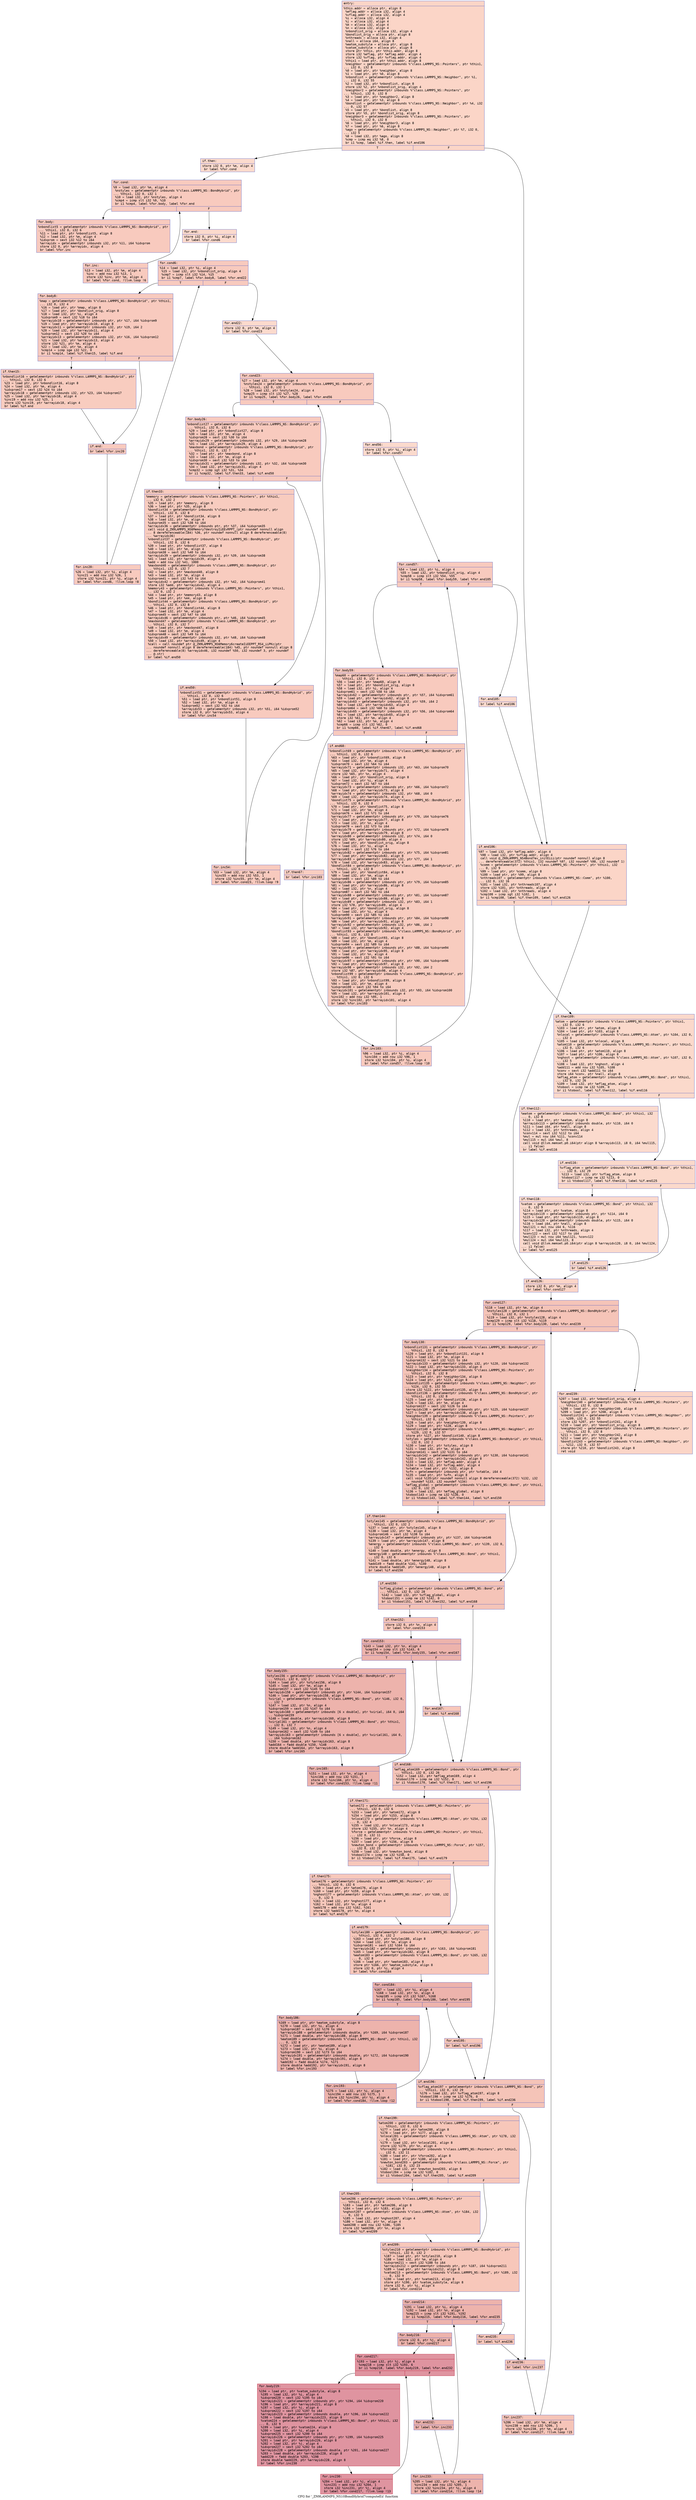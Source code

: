 digraph "CFG for '_ZN9LAMMPS_NS10BondHybrid7computeEii' function" {
	label="CFG for '_ZN9LAMMPS_NS10BondHybrid7computeEii' function";

	Node0x55cb68d727e0 [shape=record,color="#3d50c3ff", style=filled, fillcolor="#f5a08170" fontname="Courier",label="{entry:\l|  %this.addr = alloca ptr, align 8\l  %eflag.addr = alloca i32, align 4\l  %vflag.addr = alloca i32, align 4\l  %i = alloca i32, align 4\l  %j = alloca i32, align 4\l  %m = alloca i32, align 4\l  %n = alloca i32, align 4\l  %nbondlist_orig = alloca i32, align 4\l  %bondlist_orig = alloca ptr, align 8\l  %nthreads = alloca i32, align 4\l  %nall = alloca i64, align 8\l  %eatom_substyle = alloca ptr, align 8\l  %vatom_substyle = alloca ptr, align 8\l  store ptr %this, ptr %this.addr, align 8\l  store i32 %eflag, ptr %eflag.addr, align 4\l  store i32 %vflag, ptr %vflag.addr, align 4\l  %this1 = load ptr, ptr %this.addr, align 8\l  %neighbor = getelementptr inbounds %\"class.LAMMPS_NS::Pointers\", ptr %this1,\l... i32 0, i32 8\l  %0 = load ptr, ptr %neighbor, align 8\l  %1 = load ptr, ptr %0, align 8\l  %nbondlist = getelementptr inbounds %\"class.LAMMPS_NS::Neighbor\", ptr %1,\l... i32 0, i32 55\l  %2 = load i32, ptr %nbondlist, align 8\l  store i32 %2, ptr %nbondlist_orig, align 4\l  %neighbor2 = getelementptr inbounds %\"class.LAMMPS_NS::Pointers\", ptr\l... %this1, i32 0, i32 8\l  %3 = load ptr, ptr %neighbor2, align 8\l  %4 = load ptr, ptr %3, align 8\l  %bondlist = getelementptr inbounds %\"class.LAMMPS_NS::Neighbor\", ptr %4, i32\l... 0, i32 57\l  %5 = load ptr, ptr %bondlist, align 8\l  store ptr %5, ptr %bondlist_orig, align 8\l  %neighbor3 = getelementptr inbounds %\"class.LAMMPS_NS::Pointers\", ptr\l... %this1, i32 0, i32 8\l  %6 = load ptr, ptr %neighbor3, align 8\l  %7 = load ptr, ptr %6, align 8\l  %ago = getelementptr inbounds %\"class.LAMMPS_NS::Neighbor\", ptr %7, i32 0,\l... i32 5\l  %8 = load i32, ptr %ago, align 8\l  %cmp = icmp eq i32 %8, 0\l  br i1 %cmp, label %if.then, label %if.end106\l|{<s0>T|<s1>F}}"];
	Node0x55cb68d727e0:s0 -> Node0x55cb68d72d40[tooltip="entry -> if.then\nProbability 37.50%" ];
	Node0x55cb68d727e0:s1 -> Node0x55cb68d72db0[tooltip="entry -> if.end106\nProbability 62.50%" ];
	Node0x55cb68d72d40 [shape=record,color="#3d50c3ff", style=filled, fillcolor="#f7ac8e70" fontname="Courier",label="{if.then:\l|  store i32 0, ptr %m, align 4\l  br label %for.cond\l}"];
	Node0x55cb68d72d40 -> Node0x55cb68d74430[tooltip="if.then -> for.cond\nProbability 100.00%" ];
	Node0x55cb68d74430 [shape=record,color="#3d50c3ff", style=filled, fillcolor="#ef886b70" fontname="Courier",label="{for.cond:\l|  %9 = load i32, ptr %m, align 4\l  %nstyles = getelementptr inbounds %\"class.LAMMPS_NS::BondHybrid\", ptr\l... %this1, i32 0, i32 1\l  %10 = load i32, ptr %nstyles, align 4\l  %cmp4 = icmp slt i32 %9, %10\l  br i1 %cmp4, label %for.body, label %for.end\l|{<s0>T|<s1>F}}"];
	Node0x55cb68d74430:s0 -> Node0x55cb68d747b0[tooltip="for.cond -> for.body\nProbability 96.88%" ];
	Node0x55cb68d74430:s1 -> Node0x55cb68d74830[tooltip="for.cond -> for.end\nProbability 3.12%" ];
	Node0x55cb68d747b0 [shape=record,color="#3d50c3ff", style=filled, fillcolor="#ef886b70" fontname="Courier",label="{for.body:\l|  %nbondlist5 = getelementptr inbounds %\"class.LAMMPS_NS::BondHybrid\", ptr\l... %this1, i32 0, i32 6\l  %11 = load ptr, ptr %nbondlist5, align 8\l  %12 = load i32, ptr %m, align 4\l  %idxprom = sext i32 %12 to i64\l  %arrayidx = getelementptr inbounds i32, ptr %11, i64 %idxprom\l  store i32 0, ptr %arrayidx, align 4\l  br label %for.inc\l}"];
	Node0x55cb68d747b0 -> Node0x55cb68d6bf20[tooltip="for.body -> for.inc\nProbability 100.00%" ];
	Node0x55cb68d6bf20 [shape=record,color="#3d50c3ff", style=filled, fillcolor="#ef886b70" fontname="Courier",label="{for.inc:\l|  %13 = load i32, ptr %m, align 4\l  %inc = add nsw i32 %13, 1\l  store i32 %inc, ptr %m, align 4\l  br label %for.cond, !llvm.loop !6\l}"];
	Node0x55cb68d6bf20 -> Node0x55cb68d74430[tooltip="for.inc -> for.cond\nProbability 100.00%" ];
	Node0x55cb68d74830 [shape=record,color="#3d50c3ff", style=filled, fillcolor="#f7ac8e70" fontname="Courier",label="{for.end:\l|  store i32 0, ptr %i, align 4\l  br label %for.cond6\l}"];
	Node0x55cb68d74830 -> Node0x55cb68d6c430[tooltip="for.end -> for.cond6\nProbability 100.00%" ];
	Node0x55cb68d6c430 [shape=record,color="#3d50c3ff", style=filled, fillcolor="#ef886b70" fontname="Courier",label="{for.cond6:\l|  %14 = load i32, ptr %i, align 4\l  %15 = load i32, ptr %nbondlist_orig, align 4\l  %cmp7 = icmp slt i32 %14, %15\l  br i1 %cmp7, label %for.body8, label %for.end22\l|{<s0>T|<s1>F}}"];
	Node0x55cb68d6c430:s0 -> Node0x55cb68d6c6d0[tooltip="for.cond6 -> for.body8\nProbability 96.88%" ];
	Node0x55cb68d6c430:s1 -> Node0x55cb68d6c750[tooltip="for.cond6 -> for.end22\nProbability 3.12%" ];
	Node0x55cb68d6c6d0 [shape=record,color="#3d50c3ff", style=filled, fillcolor="#ef886b70" fontname="Courier",label="{for.body8:\l|  %map = getelementptr inbounds %\"class.LAMMPS_NS::BondHybrid\", ptr %this1,\l... i32 0, i32 4\l  %16 = load ptr, ptr %map, align 8\l  %17 = load ptr, ptr %bondlist_orig, align 8\l  %18 = load i32, ptr %i, align 4\l  %idxprom9 = sext i32 %18 to i64\l  %arrayidx10 = getelementptr inbounds ptr, ptr %17, i64 %idxprom9\l  %19 = load ptr, ptr %arrayidx10, align 8\l  %arrayidx11 = getelementptr inbounds i32, ptr %19, i64 2\l  %20 = load i32, ptr %arrayidx11, align 4\l  %idxprom12 = sext i32 %20 to i64\l  %arrayidx13 = getelementptr inbounds i32, ptr %16, i64 %idxprom12\l  %21 = load i32, ptr %arrayidx13, align 4\l  store i32 %21, ptr %m, align 4\l  %22 = load i32, ptr %m, align 4\l  %cmp14 = icmp sge i32 %22, 0\l  br i1 %cmp14, label %if.then15, label %if.end\l|{<s0>T|<s1>F}}"];
	Node0x55cb68d6c6d0:s0 -> Node0x55cb68d77010[tooltip="for.body8 -> if.then15\nProbability 50.00%" ];
	Node0x55cb68d6c6d0:s1 -> Node0x55cb68d776b0[tooltip="for.body8 -> if.end\nProbability 50.00%" ];
	Node0x55cb68d77010 [shape=record,color="#3d50c3ff", style=filled, fillcolor="#f08b6e70" fontname="Courier",label="{if.then15:\l|  %nbondlist16 = getelementptr inbounds %\"class.LAMMPS_NS::BondHybrid\", ptr\l... %this1, i32 0, i32 6\l  %23 = load ptr, ptr %nbondlist16, align 8\l  %24 = load i32, ptr %m, align 4\l  %idxprom17 = sext i32 %24 to i64\l  %arrayidx18 = getelementptr inbounds i32, ptr %23, i64 %idxprom17\l  %25 = load i32, ptr %arrayidx18, align 4\l  %inc19 = add nsw i32 %25, 1\l  store i32 %inc19, ptr %arrayidx18, align 4\l  br label %if.end\l}"];
	Node0x55cb68d77010 -> Node0x55cb68d776b0[tooltip="if.then15 -> if.end\nProbability 100.00%" ];
	Node0x55cb68d776b0 [shape=record,color="#3d50c3ff", style=filled, fillcolor="#ef886b70" fontname="Courier",label="{if.end:\l|  br label %for.inc20\l}"];
	Node0x55cb68d776b0 -> Node0x55cb68d77d70[tooltip="if.end -> for.inc20\nProbability 100.00%" ];
	Node0x55cb68d77d70 [shape=record,color="#3d50c3ff", style=filled, fillcolor="#ef886b70" fontname="Courier",label="{for.inc20:\l|  %26 = load i32, ptr %i, align 4\l  %inc21 = add nsw i32 %26, 1\l  store i32 %inc21, ptr %i, align 4\l  br label %for.cond6, !llvm.loop !8\l}"];
	Node0x55cb68d77d70 -> Node0x55cb68d6c430[tooltip="for.inc20 -> for.cond6\nProbability 100.00%" ];
	Node0x55cb68d6c750 [shape=record,color="#3d50c3ff", style=filled, fillcolor="#f7ac8e70" fontname="Courier",label="{for.end22:\l|  store i32 0, ptr %m, align 4\l  br label %for.cond23\l}"];
	Node0x55cb68d6c750 -> Node0x55cb68d78290[tooltip="for.end22 -> for.cond23\nProbability 100.00%" ];
	Node0x55cb68d78290 [shape=record,color="#3d50c3ff", style=filled, fillcolor="#ef886b70" fontname="Courier",label="{for.cond23:\l|  %27 = load i32, ptr %m, align 4\l  %nstyles24 = getelementptr inbounds %\"class.LAMMPS_NS::BondHybrid\", ptr\l... %this1, i32 0, i32 1\l  %28 = load i32, ptr %nstyles24, align 4\l  %cmp25 = icmp slt i32 %27, %28\l  br i1 %cmp25, label %for.body26, label %for.end56\l|{<s0>T|<s1>F}}"];
	Node0x55cb68d78290:s0 -> Node0x55cb68d78620[tooltip="for.cond23 -> for.body26\nProbability 96.88%" ];
	Node0x55cb68d78290:s1 -> Node0x55cb68d786a0[tooltip="for.cond23 -> for.end56\nProbability 3.12%" ];
	Node0x55cb68d78620 [shape=record,color="#3d50c3ff", style=filled, fillcolor="#ef886b70" fontname="Courier",label="{for.body26:\l|  %nbondlist27 = getelementptr inbounds %\"class.LAMMPS_NS::BondHybrid\", ptr\l... %this1, i32 0, i32 6\l  %29 = load ptr, ptr %nbondlist27, align 8\l  %30 = load i32, ptr %m, align 4\l  %idxprom28 = sext i32 %30 to i64\l  %arrayidx29 = getelementptr inbounds i32, ptr %29, i64 %idxprom28\l  %31 = load i32, ptr %arrayidx29, align 4\l  %maxbond = getelementptr inbounds %\"class.LAMMPS_NS::BondHybrid\", ptr\l... %this1, i32 0, i32 7\l  %32 = load ptr, ptr %maxbond, align 8\l  %33 = load i32, ptr %m, align 4\l  %idxprom30 = sext i32 %33 to i64\l  %arrayidx31 = getelementptr inbounds i32, ptr %32, i64 %idxprom30\l  %34 = load i32, ptr %arrayidx31, align 4\l  %cmp32 = icmp sgt i32 %31, %34\l  br i1 %cmp32, label %if.then33, label %if.end50\l|{<s0>T|<s1>F}}"];
	Node0x55cb68d78620:s0 -> Node0x55cb68d79030[tooltip="for.body26 -> if.then33\nProbability 50.00%" ];
	Node0x55cb68d78620:s1 -> Node0x55cb68d790b0[tooltip="for.body26 -> if.end50\nProbability 50.00%" ];
	Node0x55cb68d79030 [shape=record,color="#3d50c3ff", style=filled, fillcolor="#f08b6e70" fontname="Courier",label="{if.then33:\l|  %memory = getelementptr inbounds %\"class.LAMMPS_NS::Pointers\", ptr %this1,\l... i32 0, i32 2\l  %35 = load ptr, ptr %memory, align 8\l  %36 = load ptr, ptr %35, align 8\l  %bondlist34 = getelementptr inbounds %\"class.LAMMPS_NS::BondHybrid\", ptr\l... %this1, i32 0, i32 8\l  %37 = load ptr, ptr %bondlist34, align 8\l  %38 = load i32, ptr %m, align 4\l  %idxprom35 = sext i32 %38 to i64\l  %arrayidx36 = getelementptr inbounds ptr, ptr %37, i64 %idxprom35\l  call void @_ZN9LAMMPS_NS6Memory7destroyIiEEvRPPT_(ptr noundef nonnull align\l... 8 dereferenceable(184) %36, ptr noundef nonnull align 8 dereferenceable(8)\l... %arrayidx36)\l  %nbondlist37 = getelementptr inbounds %\"class.LAMMPS_NS::BondHybrid\", ptr\l... %this1, i32 0, i32 6\l  %39 = load ptr, ptr %nbondlist37, align 8\l  %40 = load i32, ptr %m, align 4\l  %idxprom38 = sext i32 %40 to i64\l  %arrayidx39 = getelementptr inbounds i32, ptr %39, i64 %idxprom38\l  %41 = load i32, ptr %arrayidx39, align 4\l  %add = add nsw i32 %41, 1000\l  %maxbond40 = getelementptr inbounds %\"class.LAMMPS_NS::BondHybrid\", ptr\l... %this1, i32 0, i32 7\l  %42 = load ptr, ptr %maxbond40, align 8\l  %43 = load i32, ptr %m, align 4\l  %idxprom41 = sext i32 %43 to i64\l  %arrayidx42 = getelementptr inbounds i32, ptr %42, i64 %idxprom41\l  store i32 %add, ptr %arrayidx42, align 4\l  %memory43 = getelementptr inbounds %\"class.LAMMPS_NS::Pointers\", ptr %this1,\l... i32 0, i32 2\l  %44 = load ptr, ptr %memory43, align 8\l  %45 = load ptr, ptr %44, align 8\l  %bondlist44 = getelementptr inbounds %\"class.LAMMPS_NS::BondHybrid\", ptr\l... %this1, i32 0, i32 8\l  %46 = load ptr, ptr %bondlist44, align 8\l  %47 = load i32, ptr %m, align 4\l  %idxprom45 = sext i32 %47 to i64\l  %arrayidx46 = getelementptr inbounds ptr, ptr %46, i64 %idxprom45\l  %maxbond47 = getelementptr inbounds %\"class.LAMMPS_NS::BondHybrid\", ptr\l... %this1, i32 0, i32 7\l  %48 = load ptr, ptr %maxbond47, align 8\l  %49 = load i32, ptr %m, align 4\l  %idxprom48 = sext i32 %49 to i64\l  %arrayidx49 = getelementptr inbounds i32, ptr %48, i64 %idxprom48\l  %50 = load i32, ptr %arrayidx49, align 4\l  %call = call noundef ptr @_ZN9LAMMPS_NS6Memory6createIiEEPPT_RS4_iiPKc(ptr\l... noundef nonnull align 8 dereferenceable(184) %45, ptr noundef nonnull align 8\l... dereferenceable(8) %arrayidx46, i32 noundef %50, i32 noundef 3, ptr noundef\l... @.str)\l  br label %if.end50\l}"];
	Node0x55cb68d79030 -> Node0x55cb68d790b0[tooltip="if.then33 -> if.end50\nProbability 100.00%" ];
	Node0x55cb68d790b0 [shape=record,color="#3d50c3ff", style=filled, fillcolor="#ef886b70" fontname="Courier",label="{if.end50:\l|  %nbondlist51 = getelementptr inbounds %\"class.LAMMPS_NS::BondHybrid\", ptr\l... %this1, i32 0, i32 6\l  %51 = load ptr, ptr %nbondlist51, align 8\l  %52 = load i32, ptr %m, align 4\l  %idxprom52 = sext i32 %52 to i64\l  %arrayidx53 = getelementptr inbounds i32, ptr %51, i64 %idxprom52\l  store i32 0, ptr %arrayidx53, align 4\l  br label %for.inc54\l}"];
	Node0x55cb68d790b0 -> Node0x55cb68d7b950[tooltip="if.end50 -> for.inc54\nProbability 100.00%" ];
	Node0x55cb68d7b950 [shape=record,color="#3d50c3ff", style=filled, fillcolor="#ef886b70" fontname="Courier",label="{for.inc54:\l|  %53 = load i32, ptr %m, align 4\l  %inc55 = add nsw i32 %53, 1\l  store i32 %inc55, ptr %m, align 4\l  br label %for.cond23, !llvm.loop !9\l}"];
	Node0x55cb68d7b950 -> Node0x55cb68d78290[tooltip="for.inc54 -> for.cond23\nProbability 100.00%" ];
	Node0x55cb68d786a0 [shape=record,color="#3d50c3ff", style=filled, fillcolor="#f7ac8e70" fontname="Courier",label="{for.end56:\l|  store i32 0, ptr %i, align 4\l  br label %for.cond57\l}"];
	Node0x55cb68d786a0 -> Node0x55cb68d7be10[tooltip="for.end56 -> for.cond57\nProbability 100.00%" ];
	Node0x55cb68d7be10 [shape=record,color="#3d50c3ff", style=filled, fillcolor="#ef886b70" fontname="Courier",label="{for.cond57:\l|  %54 = load i32, ptr %i, align 4\l  %55 = load i32, ptr %nbondlist_orig, align 4\l  %cmp58 = icmp slt i32 %54, %55\l  br i1 %cmp58, label %for.body59, label %for.end105\l|{<s0>T|<s1>F}}"];
	Node0x55cb68d7be10:s0 -> Node0x55cb68d7c0b0[tooltip="for.cond57 -> for.body59\nProbability 96.88%" ];
	Node0x55cb68d7be10:s1 -> Node0x55cb68d77090[tooltip="for.cond57 -> for.end105\nProbability 3.12%" ];
	Node0x55cb68d7c0b0 [shape=record,color="#3d50c3ff", style=filled, fillcolor="#ef886b70" fontname="Courier",label="{for.body59:\l|  %map60 = getelementptr inbounds %\"class.LAMMPS_NS::BondHybrid\", ptr\l... %this1, i32 0, i32 4\l  %56 = load ptr, ptr %map60, align 8\l  %57 = load ptr, ptr %bondlist_orig, align 8\l  %58 = load i32, ptr %i, align 4\l  %idxprom61 = sext i32 %58 to i64\l  %arrayidx62 = getelementptr inbounds ptr, ptr %57, i64 %idxprom61\l  %59 = load ptr, ptr %arrayidx62, align 8\l  %arrayidx63 = getelementptr inbounds i32, ptr %59, i64 2\l  %60 = load i32, ptr %arrayidx63, align 4\l  %idxprom64 = sext i32 %60 to i64\l  %arrayidx65 = getelementptr inbounds i32, ptr %56, i64 %idxprom64\l  %61 = load i32, ptr %arrayidx65, align 4\l  store i32 %61, ptr %m, align 4\l  %62 = load i32, ptr %m, align 4\l  %cmp66 = icmp slt i32 %62, 0\l  br i1 %cmp66, label %if.then67, label %if.end68\l|{<s0>T|<s1>F}}"];
	Node0x55cb68d7c0b0:s0 -> Node0x55cb68d7d1c0[tooltip="for.body59 -> if.then67\nProbability 37.50%" ];
	Node0x55cb68d7c0b0:s1 -> Node0x55cb68d7d240[tooltip="for.body59 -> if.end68\nProbability 62.50%" ];
	Node0x55cb68d7d1c0 [shape=record,color="#3d50c3ff", style=filled, fillcolor="#f2907270" fontname="Courier",label="{if.then67:\l|  br label %for.inc103\l}"];
	Node0x55cb68d7d1c0 -> Node0x55cb68d7d370[tooltip="if.then67 -> for.inc103\nProbability 100.00%" ];
	Node0x55cb68d7d240 [shape=record,color="#3d50c3ff", style=filled, fillcolor="#f08b6e70" fontname="Courier",label="{if.end68:\l|  %nbondlist69 = getelementptr inbounds %\"class.LAMMPS_NS::BondHybrid\", ptr\l... %this1, i32 0, i32 6\l  %63 = load ptr, ptr %nbondlist69, align 8\l  %64 = load i32, ptr %m, align 4\l  %idxprom70 = sext i32 %64 to i64\l  %arrayidx71 = getelementptr inbounds i32, ptr %63, i64 %idxprom70\l  %65 = load i32, ptr %arrayidx71, align 4\l  store i32 %65, ptr %n, align 4\l  %66 = load ptr, ptr %bondlist_orig, align 8\l  %67 = load i32, ptr %i, align 4\l  %idxprom72 = sext i32 %67 to i64\l  %arrayidx73 = getelementptr inbounds ptr, ptr %66, i64 %idxprom72\l  %68 = load ptr, ptr %arrayidx73, align 8\l  %arrayidx74 = getelementptr inbounds i32, ptr %68, i64 0\l  %69 = load i32, ptr %arrayidx74, align 4\l  %bondlist75 = getelementptr inbounds %\"class.LAMMPS_NS::BondHybrid\", ptr\l... %this1, i32 0, i32 8\l  %70 = load ptr, ptr %bondlist75, align 8\l  %71 = load i32, ptr %m, align 4\l  %idxprom76 = sext i32 %71 to i64\l  %arrayidx77 = getelementptr inbounds ptr, ptr %70, i64 %idxprom76\l  %72 = load ptr, ptr %arrayidx77, align 8\l  %73 = load i32, ptr %n, align 4\l  %idxprom78 = sext i32 %73 to i64\l  %arrayidx79 = getelementptr inbounds ptr, ptr %72, i64 %idxprom78\l  %74 = load ptr, ptr %arrayidx79, align 8\l  %arrayidx80 = getelementptr inbounds i32, ptr %74, i64 0\l  store i32 %69, ptr %arrayidx80, align 4\l  %75 = load ptr, ptr %bondlist_orig, align 8\l  %76 = load i32, ptr %i, align 4\l  %idxprom81 = sext i32 %76 to i64\l  %arrayidx82 = getelementptr inbounds ptr, ptr %75, i64 %idxprom81\l  %77 = load ptr, ptr %arrayidx82, align 8\l  %arrayidx83 = getelementptr inbounds i32, ptr %77, i64 1\l  %78 = load i32, ptr %arrayidx83, align 4\l  %bondlist84 = getelementptr inbounds %\"class.LAMMPS_NS::BondHybrid\", ptr\l... %this1, i32 0, i32 8\l  %79 = load ptr, ptr %bondlist84, align 8\l  %80 = load i32, ptr %m, align 4\l  %idxprom85 = sext i32 %80 to i64\l  %arrayidx86 = getelementptr inbounds ptr, ptr %79, i64 %idxprom85\l  %81 = load ptr, ptr %arrayidx86, align 8\l  %82 = load i32, ptr %n, align 4\l  %idxprom87 = sext i32 %82 to i64\l  %arrayidx88 = getelementptr inbounds ptr, ptr %81, i64 %idxprom87\l  %83 = load ptr, ptr %arrayidx88, align 8\l  %arrayidx89 = getelementptr inbounds i32, ptr %83, i64 1\l  store i32 %78, ptr %arrayidx89, align 4\l  %84 = load ptr, ptr %bondlist_orig, align 8\l  %85 = load i32, ptr %i, align 4\l  %idxprom90 = sext i32 %85 to i64\l  %arrayidx91 = getelementptr inbounds ptr, ptr %84, i64 %idxprom90\l  %86 = load ptr, ptr %arrayidx91, align 8\l  %arrayidx92 = getelementptr inbounds i32, ptr %86, i64 2\l  %87 = load i32, ptr %arrayidx92, align 4\l  %bondlist93 = getelementptr inbounds %\"class.LAMMPS_NS::BondHybrid\", ptr\l... %this1, i32 0, i32 8\l  %88 = load ptr, ptr %bondlist93, align 8\l  %89 = load i32, ptr %m, align 4\l  %idxprom94 = sext i32 %89 to i64\l  %arrayidx95 = getelementptr inbounds ptr, ptr %88, i64 %idxprom94\l  %90 = load ptr, ptr %arrayidx95, align 8\l  %91 = load i32, ptr %n, align 4\l  %idxprom96 = sext i32 %91 to i64\l  %arrayidx97 = getelementptr inbounds ptr, ptr %90, i64 %idxprom96\l  %92 = load ptr, ptr %arrayidx97, align 8\l  %arrayidx98 = getelementptr inbounds i32, ptr %92, i64 2\l  store i32 %87, ptr %arrayidx98, align 4\l  %nbondlist99 = getelementptr inbounds %\"class.LAMMPS_NS::BondHybrid\", ptr\l... %this1, i32 0, i32 6\l  %93 = load ptr, ptr %nbondlist99, align 8\l  %94 = load i32, ptr %m, align 4\l  %idxprom100 = sext i32 %94 to i64\l  %arrayidx101 = getelementptr inbounds i32, ptr %93, i64 %idxprom100\l  %95 = load i32, ptr %arrayidx101, align 4\l  %inc102 = add nsw i32 %95, 1\l  store i32 %inc102, ptr %arrayidx101, align 4\l  br label %for.inc103\l}"];
	Node0x55cb68d7d240 -> Node0x55cb68d7d370[tooltip="if.end68 -> for.inc103\nProbability 100.00%" ];
	Node0x55cb68d7d370 [shape=record,color="#3d50c3ff", style=filled, fillcolor="#ef886b70" fontname="Courier",label="{for.inc103:\l|  %96 = load i32, ptr %i, align 4\l  %inc104 = add nsw i32 %96, 1\l  store i32 %inc104, ptr %i, align 4\l  br label %for.cond57, !llvm.loop !10\l}"];
	Node0x55cb68d7d370 -> Node0x55cb68d7be10[tooltip="for.inc103 -> for.cond57\nProbability 100.00%" ];
	Node0x55cb68d77090 [shape=record,color="#3d50c3ff", style=filled, fillcolor="#f7ac8e70" fontname="Courier",label="{for.end105:\l|  br label %if.end106\l}"];
	Node0x55cb68d77090 -> Node0x55cb68d72db0[tooltip="for.end105 -> if.end106\nProbability 100.00%" ];
	Node0x55cb68d72db0 [shape=record,color="#3d50c3ff", style=filled, fillcolor="#f5a08170" fontname="Courier",label="{if.end106:\l|  %97 = load i32, ptr %eflag.addr, align 4\l  %98 = load i32, ptr %vflag.addr, align 4\l  call void @_ZN9LAMMPS_NS4Bond7ev_initEiii(ptr noundef nonnull align 8\l... dereferenceable(372) %this1, i32 noundef %97, i32 noundef %98, i32 noundef 1)\l  %comm = getelementptr inbounds %\"class.LAMMPS_NS::Pointers\", ptr %this1, i32\l... 0, i32 9\l  %99 = load ptr, ptr %comm, align 8\l  %100 = load ptr, ptr %99, align 8\l  %nthreads107 = getelementptr inbounds %\"class.LAMMPS_NS::Comm\", ptr %100,\l... i32 0, i32 16\l  %101 = load i32, ptr %nthreads107, align 4\l  store i32 %101, ptr %nthreads, align 4\l  %102 = load i32, ptr %nthreads, align 4\l  %cmp108 = icmp sgt i32 %102, 1\l  br i1 %cmp108, label %if.then109, label %if.end126\l|{<s0>T|<s1>F}}"];
	Node0x55cb68d72db0:s0 -> Node0x55cb68d816d0[tooltip="if.end106 -> if.then109\nProbability 50.00%" ];
	Node0x55cb68d72db0:s1 -> Node0x55cb68d81750[tooltip="if.end106 -> if.end126\nProbability 50.00%" ];
	Node0x55cb68d816d0 [shape=record,color="#3d50c3ff", style=filled, fillcolor="#f7a88970" fontname="Courier",label="{if.then109:\l|  %atom = getelementptr inbounds %\"class.LAMMPS_NS::Pointers\", ptr %this1,\l... i32 0, i32 6\l  %103 = load ptr, ptr %atom, align 8\l  %104 = load ptr, ptr %103, align 8\l  %nlocal = getelementptr inbounds %\"class.LAMMPS_NS::Atom\", ptr %104, i32 0,\l... i32 4\l  %105 = load i32, ptr %nlocal, align 8\l  %atom110 = getelementptr inbounds %\"class.LAMMPS_NS::Pointers\", ptr %this1,\l... i32 0, i32 6\l  %106 = load ptr, ptr %atom110, align 8\l  %107 = load ptr, ptr %106, align 8\l  %nghost = getelementptr inbounds %\"class.LAMMPS_NS::Atom\", ptr %107, i32 0,\l... i32 5\l  %108 = load i32, ptr %nghost, align 4\l  %add111 = add nsw i32 %105, %108\l  %conv = sext i32 %add111 to i64\l  store i64 %conv, ptr %nall, align 8\l  %eflag_atom = getelementptr inbounds %\"class.LAMMPS_NS::Bond\", ptr %this1,\l... i32 0, i32 26\l  %109 = load i32, ptr %eflag_atom, align 4\l  %tobool = icmp ne i32 %109, 0\l  br i1 %tobool, label %if.then112, label %if.end116\l|{<s0>T|<s1>F}}"];
	Node0x55cb68d816d0:s0 -> Node0x55cb68d82330[tooltip="if.then109 -> if.then112\nProbability 62.50%" ];
	Node0x55cb68d816d0:s1 -> Node0x55cb68d823b0[tooltip="if.then109 -> if.end116\nProbability 37.50%" ];
	Node0x55cb68d82330 [shape=record,color="#3d50c3ff", style=filled, fillcolor="#f7ac8e70" fontname="Courier",label="{if.then112:\l|  %eatom = getelementptr inbounds %\"class.LAMMPS_NS::Bond\", ptr %this1, i32\l... 0, i32 8\l  %110 = load ptr, ptr %eatom, align 8\l  %arrayidx113 = getelementptr inbounds double, ptr %110, i64 0\l  %111 = load i64, ptr %nall, align 8\l  %112 = load i32, ptr %nthreads, align 4\l  %conv114 = sext i32 %112 to i64\l  %mul = mul nsw i64 %111, %conv114\l  %mul115 = mul i64 %mul, 8\l  call void @llvm.memset.p0.i64(ptr align 8 %arrayidx113, i8 0, i64 %mul115,\l... i1 false)\l  br label %if.end116\l}"];
	Node0x55cb68d82330 -> Node0x55cb68d823b0[tooltip="if.then112 -> if.end116\nProbability 100.00%" ];
	Node0x55cb68d823b0 [shape=record,color="#3d50c3ff", style=filled, fillcolor="#f7a88970" fontname="Courier",label="{if.end116:\l|  %vflag_atom = getelementptr inbounds %\"class.LAMMPS_NS::Bond\", ptr %this1,\l... i32 0, i32 29\l  %113 = load i32, ptr %vflag_atom, align 8\l  %tobool117 = icmp ne i32 %113, 0\l  br i1 %tobool117, label %if.then118, label %if.end125\l|{<s0>T|<s1>F}}"];
	Node0x55cb68d823b0:s0 -> Node0x55cb68d82fc0[tooltip="if.end116 -> if.then118\nProbability 62.50%" ];
	Node0x55cb68d823b0:s1 -> Node0x55cb68d83040[tooltip="if.end116 -> if.end125\nProbability 37.50%" ];
	Node0x55cb68d82fc0 [shape=record,color="#3d50c3ff", style=filled, fillcolor="#f7ac8e70" fontname="Courier",label="{if.then118:\l|  %vatom = getelementptr inbounds %\"class.LAMMPS_NS::Bond\", ptr %this1, i32\l... 0, i32 9\l  %114 = load ptr, ptr %vatom, align 8\l  %arrayidx119 = getelementptr inbounds ptr, ptr %114, i64 0\l  %115 = load ptr, ptr %arrayidx119, align 8\l  %arrayidx120 = getelementptr inbounds double, ptr %115, i64 0\l  %116 = load i64, ptr %nall, align 8\l  %mul121 = mul nsw i64 6, %116\l  %117 = load i32, ptr %nthreads, align 4\l  %conv122 = sext i32 %117 to i64\l  %mul123 = mul nsw i64 %mul121, %conv122\l  %mul124 = mul i64 %mul123, 8\l  call void @llvm.memset.p0.i64(ptr align 8 %arrayidx120, i8 0, i64 %mul124,\l... i1 false)\l  br label %if.end125\l}"];
	Node0x55cb68d82fc0 -> Node0x55cb68d83040[tooltip="if.then118 -> if.end125\nProbability 100.00%" ];
	Node0x55cb68d83040 [shape=record,color="#3d50c3ff", style=filled, fillcolor="#f7a88970" fontname="Courier",label="{if.end125:\l|  br label %if.end126\l}"];
	Node0x55cb68d83040 -> Node0x55cb68d81750[tooltip="if.end125 -> if.end126\nProbability 100.00%" ];
	Node0x55cb68d81750 [shape=record,color="#3d50c3ff", style=filled, fillcolor="#f5a08170" fontname="Courier",label="{if.end126:\l|  store i32 0, ptr %m, align 4\l  br label %for.cond127\l}"];
	Node0x55cb68d81750 -> Node0x55cb68d83c10[tooltip="if.end126 -> for.cond127\nProbability 100.00%" ];
	Node0x55cb68d83c10 [shape=record,color="#3d50c3ff", style=filled, fillcolor="#e97a5f70" fontname="Courier",label="{for.cond127:\l|  %118 = load i32, ptr %m, align 4\l  %nstyles128 = getelementptr inbounds %\"class.LAMMPS_NS::BondHybrid\", ptr\l... %this1, i32 0, i32 1\l  %119 = load i32, ptr %nstyles128, align 4\l  %cmp129 = icmp slt i32 %118, %119\l  br i1 %cmp129, label %for.body130, label %for.end239\l|{<s0>T|<s1>F}}"];
	Node0x55cb68d83c10:s0 -> Node0x55cb68d83f20[tooltip="for.cond127 -> for.body130\nProbability 96.88%" ];
	Node0x55cb68d83c10:s1 -> Node0x55cb68d83fa0[tooltip="for.cond127 -> for.end239\nProbability 3.12%" ];
	Node0x55cb68d83f20 [shape=record,color="#3d50c3ff", style=filled, fillcolor="#e97a5f70" fontname="Courier",label="{for.body130:\l|  %nbondlist131 = getelementptr inbounds %\"class.LAMMPS_NS::BondHybrid\", ptr\l... %this1, i32 0, i32 6\l  %120 = load ptr, ptr %nbondlist131, align 8\l  %121 = load i32, ptr %m, align 4\l  %idxprom132 = sext i32 %121 to i64\l  %arrayidx133 = getelementptr inbounds i32, ptr %120, i64 %idxprom132\l  %122 = load i32, ptr %arrayidx133, align 4\l  %neighbor134 = getelementptr inbounds %\"class.LAMMPS_NS::Pointers\", ptr\l... %this1, i32 0, i32 8\l  %123 = load ptr, ptr %neighbor134, align 8\l  %124 = load ptr, ptr %123, align 8\l  %nbondlist135 = getelementptr inbounds %\"class.LAMMPS_NS::Neighbor\", ptr\l... %124, i32 0, i32 55\l  store i32 %122, ptr %nbondlist135, align 8\l  %bondlist136 = getelementptr inbounds %\"class.LAMMPS_NS::BondHybrid\", ptr\l... %this1, i32 0, i32 8\l  %125 = load ptr, ptr %bondlist136, align 8\l  %126 = load i32, ptr %m, align 4\l  %idxprom137 = sext i32 %126 to i64\l  %arrayidx138 = getelementptr inbounds ptr, ptr %125, i64 %idxprom137\l  %127 = load ptr, ptr %arrayidx138, align 8\l  %neighbor139 = getelementptr inbounds %\"class.LAMMPS_NS::Pointers\", ptr\l... %this1, i32 0, i32 8\l  %128 = load ptr, ptr %neighbor139, align 8\l  %129 = load ptr, ptr %128, align 8\l  %bondlist140 = getelementptr inbounds %\"class.LAMMPS_NS::Neighbor\", ptr\l... %129, i32 0, i32 57\l  store ptr %127, ptr %bondlist140, align 8\l  %styles = getelementptr inbounds %\"class.LAMMPS_NS::BondHybrid\", ptr %this1,\l... i32 0, i32 2\l  %130 = load ptr, ptr %styles, align 8\l  %131 = load i32, ptr %m, align 4\l  %idxprom141 = sext i32 %131 to i64\l  %arrayidx142 = getelementptr inbounds ptr, ptr %130, i64 %idxprom141\l  %132 = load ptr, ptr %arrayidx142, align 8\l  %133 = load i32, ptr %eflag.addr, align 4\l  %134 = load i32, ptr %vflag.addr, align 4\l  %vtable = load ptr, ptr %132, align 8\l  %vfn = getelementptr inbounds ptr, ptr %vtable, i64 4\l  %135 = load ptr, ptr %vfn, align 8\l  call void %135(ptr noundef nonnull align 8 dereferenceable(372) %132, i32\l... noundef %133, i32 noundef %134)\l  %eflag_global = getelementptr inbounds %\"class.LAMMPS_NS::Bond\", ptr %this1,\l... i32 0, i32 25\l  %136 = load i32, ptr %eflag_global, align 8\l  %tobool143 = icmp ne i32 %136, 0\l  br i1 %tobool143, label %if.then144, label %if.end150\l|{<s0>T|<s1>F}}"];
	Node0x55cb68d83f20:s0 -> Node0x55cb68d7c590[tooltip="for.body130 -> if.then144\nProbability 62.50%" ];
	Node0x55cb68d83f20:s1 -> Node0x55cb68d7c610[tooltip="for.body130 -> if.end150\nProbability 37.50%" ];
	Node0x55cb68d7c590 [shape=record,color="#3d50c3ff", style=filled, fillcolor="#ec7f6370" fontname="Courier",label="{if.then144:\l|  %styles145 = getelementptr inbounds %\"class.LAMMPS_NS::BondHybrid\", ptr\l... %this1, i32 0, i32 2\l  %137 = load ptr, ptr %styles145, align 8\l  %138 = load i32, ptr %m, align 4\l  %idxprom146 = sext i32 %138 to i64\l  %arrayidx147 = getelementptr inbounds ptr, ptr %137, i64 %idxprom146\l  %139 = load ptr, ptr %arrayidx147, align 8\l  %energy = getelementptr inbounds %\"class.LAMMPS_NS::Bond\", ptr %139, i32 0,\l... i32 6\l  %140 = load double, ptr %energy, align 8\l  %energy148 = getelementptr inbounds %\"class.LAMMPS_NS::Bond\", ptr %this1,\l... i32 0, i32 6\l  %141 = load double, ptr %energy148, align 8\l  %add149 = fadd double %141, %140\l  store double %add149, ptr %energy148, align 8\l  br label %if.end150\l}"];
	Node0x55cb68d7c590 -> Node0x55cb68d7c610[tooltip="if.then144 -> if.end150\nProbability 100.00%" ];
	Node0x55cb68d7c610 [shape=record,color="#3d50c3ff", style=filled, fillcolor="#e97a5f70" fontname="Courier",label="{if.end150:\l|  %vflag_global = getelementptr inbounds %\"class.LAMMPS_NS::Bond\", ptr\l... %this1, i32 0, i32 28\l  %142 = load i32, ptr %vflag_global, align 4\l  %tobool151 = icmp ne i32 %142, 0\l  br i1 %tobool151, label %if.then152, label %if.end168\l|{<s0>T|<s1>F}}"];
	Node0x55cb68d7c610:s0 -> Node0x55cb68d87180[tooltip="if.end150 -> if.then152\nProbability 62.50%" ];
	Node0x55cb68d7c610:s1 -> Node0x55cb68d87200[tooltip="if.end150 -> if.end168\nProbability 37.50%" ];
	Node0x55cb68d87180 [shape=record,color="#3d50c3ff", style=filled, fillcolor="#ec7f6370" fontname="Courier",label="{if.then152:\l|  store i32 0, ptr %n, align 4\l  br label %for.cond153\l}"];
	Node0x55cb68d87180 -> Node0x55cb68d873d0[tooltip="if.then152 -> for.cond153\nProbability 100.00%" ];
	Node0x55cb68d873d0 [shape=record,color="#3d50c3ff", style=filled, fillcolor="#d6524470" fontname="Courier",label="{for.cond153:\l|  %143 = load i32, ptr %n, align 4\l  %cmp154 = icmp slt i32 %143, 6\l  br i1 %cmp154, label %for.body155, label %for.end167\l|{<s0>T|<s1>F}}"];
	Node0x55cb68d873d0:s0 -> Node0x55cb68d875f0[tooltip="for.cond153 -> for.body155\nProbability 96.88%" ];
	Node0x55cb68d873d0:s1 -> Node0x55cb68d87670[tooltip="for.cond153 -> for.end167\nProbability 3.12%" ];
	Node0x55cb68d875f0 [shape=record,color="#3d50c3ff", style=filled, fillcolor="#d6524470" fontname="Courier",label="{for.body155:\l|  %styles156 = getelementptr inbounds %\"class.LAMMPS_NS::BondHybrid\", ptr\l... %this1, i32 0, i32 2\l  %144 = load ptr, ptr %styles156, align 8\l  %145 = load i32, ptr %m, align 4\l  %idxprom157 = sext i32 %145 to i64\l  %arrayidx158 = getelementptr inbounds ptr, ptr %144, i64 %idxprom157\l  %146 = load ptr, ptr %arrayidx158, align 8\l  %virial = getelementptr inbounds %\"class.LAMMPS_NS::Bond\", ptr %146, i32 0,\l... i32 7\l  %147 = load i32, ptr %n, align 4\l  %idxprom159 = sext i32 %147 to i64\l  %arrayidx160 = getelementptr inbounds [6 x double], ptr %virial, i64 0, i64\l... %idxprom159\l  %148 = load double, ptr %arrayidx160, align 8\l  %virial161 = getelementptr inbounds %\"class.LAMMPS_NS::Bond\", ptr %this1,\l... i32 0, i32 7\l  %149 = load i32, ptr %n, align 4\l  %idxprom162 = sext i32 %149 to i64\l  %arrayidx163 = getelementptr inbounds [6 x double], ptr %virial161, i64 0,\l... i64 %idxprom162\l  %150 = load double, ptr %arrayidx163, align 8\l  %add164 = fadd double %150, %148\l  store double %add164, ptr %arrayidx163, align 8\l  br label %for.inc165\l}"];
	Node0x55cb68d875f0 -> Node0x55cb68d88420[tooltip="for.body155 -> for.inc165\nProbability 100.00%" ];
	Node0x55cb68d88420 [shape=record,color="#3d50c3ff", style=filled, fillcolor="#d6524470" fontname="Courier",label="{for.inc165:\l|  %151 = load i32, ptr %n, align 4\l  %inc166 = add nsw i32 %151, 1\l  store i32 %inc166, ptr %n, align 4\l  br label %for.cond153, !llvm.loop !11\l}"];
	Node0x55cb68d88420 -> Node0x55cb68d873d0[tooltip="for.inc165 -> for.cond153\nProbability 100.00%" ];
	Node0x55cb68d87670 [shape=record,color="#3d50c3ff", style=filled, fillcolor="#ec7f6370" fontname="Courier",label="{for.end167:\l|  br label %if.end168\l}"];
	Node0x55cb68d87670 -> Node0x55cb68d87200[tooltip="for.end167 -> if.end168\nProbability 100.00%" ];
	Node0x55cb68d87200 [shape=record,color="#3d50c3ff", style=filled, fillcolor="#e97a5f70" fontname="Courier",label="{if.end168:\l|  %eflag_atom169 = getelementptr inbounds %\"class.LAMMPS_NS::Bond\", ptr\l... %this1, i32 0, i32 26\l  %152 = load i32, ptr %eflag_atom169, align 4\l  %tobool170 = icmp ne i32 %152, 0\l  br i1 %tobool170, label %if.then171, label %if.end196\l|{<s0>T|<s1>F}}"];
	Node0x55cb68d87200:s0 -> Node0x55cb68d74b80[tooltip="if.end168 -> if.then171\nProbability 62.50%" ];
	Node0x55cb68d87200:s1 -> Node0x55cb68d74c00[tooltip="if.end168 -> if.end196\nProbability 37.50%" ];
	Node0x55cb68d74b80 [shape=record,color="#3d50c3ff", style=filled, fillcolor="#ec7f6370" fontname="Courier",label="{if.then171:\l|  %atom172 = getelementptr inbounds %\"class.LAMMPS_NS::Pointers\", ptr\l... %this1, i32 0, i32 6\l  %153 = load ptr, ptr %atom172, align 8\l  %154 = load ptr, ptr %153, align 8\l  %nlocal173 = getelementptr inbounds %\"class.LAMMPS_NS::Atom\", ptr %154, i32\l... 0, i32 4\l  %155 = load i32, ptr %nlocal173, align 8\l  store i32 %155, ptr %n, align 4\l  %force = getelementptr inbounds %\"class.LAMMPS_NS::Pointers\", ptr %this1,\l... i32 0, i32 11\l  %156 = load ptr, ptr %force, align 8\l  %157 = load ptr, ptr %156, align 8\l  %newton_bond = getelementptr inbounds %\"class.LAMMPS_NS::Force\", ptr %157,\l... i32 0, i32 23\l  %158 = load i32, ptr %newton_bond, align 8\l  %tobool174 = icmp ne i32 %158, 0\l  br i1 %tobool174, label %if.then175, label %if.end179\l|{<s0>T|<s1>F}}"];
	Node0x55cb68d74b80:s0 -> Node0x55cb68d75590[tooltip="if.then171 -> if.then175\nProbability 62.50%" ];
	Node0x55cb68d74b80:s1 -> Node0x55cb68d75610[tooltip="if.then171 -> if.end179\nProbability 37.50%" ];
	Node0x55cb68d75590 [shape=record,color="#3d50c3ff", style=filled, fillcolor="#ed836670" fontname="Courier",label="{if.then175:\l|  %atom176 = getelementptr inbounds %\"class.LAMMPS_NS::Pointers\", ptr\l... %this1, i32 0, i32 6\l  %159 = load ptr, ptr %atom176, align 8\l  %160 = load ptr, ptr %159, align 8\l  %nghost177 = getelementptr inbounds %\"class.LAMMPS_NS::Atom\", ptr %160, i32\l... 0, i32 5\l  %161 = load i32, ptr %nghost177, align 4\l  %162 = load i32, ptr %n, align 4\l  %add178 = add nsw i32 %162, %161\l  store i32 %add178, ptr %n, align 4\l  br label %if.end179\l}"];
	Node0x55cb68d75590 -> Node0x55cb68d75610[tooltip="if.then175 -> if.end179\nProbability 100.00%" ];
	Node0x55cb68d75610 [shape=record,color="#3d50c3ff", style=filled, fillcolor="#ec7f6370" fontname="Courier",label="{if.end179:\l|  %styles180 = getelementptr inbounds %\"class.LAMMPS_NS::BondHybrid\", ptr\l... %this1, i32 0, i32 2\l  %163 = load ptr, ptr %styles180, align 8\l  %164 = load i32, ptr %m, align 4\l  %idxprom181 = sext i32 %164 to i64\l  %arrayidx182 = getelementptr inbounds ptr, ptr %163, i64 %idxprom181\l  %165 = load ptr, ptr %arrayidx182, align 8\l  %eatom183 = getelementptr inbounds %\"class.LAMMPS_NS::Bond\", ptr %165, i32\l... 0, i32 8\l  %166 = load ptr, ptr %eatom183, align 8\l  store ptr %166, ptr %eatom_substyle, align 8\l  store i32 0, ptr %i, align 4\l  br label %for.cond184\l}"];
	Node0x55cb68d75610 -> Node0x55cb68d76360[tooltip="if.end179 -> for.cond184\nProbability 100.00%" ];
	Node0x55cb68d76360 [shape=record,color="#3d50c3ff", style=filled, fillcolor="#d6524470" fontname="Courier",label="{for.cond184:\l|  %167 = load i32, ptr %i, align 4\l  %168 = load i32, ptr %n, align 4\l  %cmp185 = icmp slt i32 %167, %168\l  br i1 %cmp185, label %for.body186, label %for.end195\l|{<s0>T|<s1>F}}"];
	Node0x55cb68d76360:s0 -> Node0x55cb68d76600[tooltip="for.cond184 -> for.body186\nProbability 96.88%" ];
	Node0x55cb68d76360:s1 -> Node0x55cb68d76680[tooltip="for.cond184 -> for.end195\nProbability 3.12%" ];
	Node0x55cb68d76600 [shape=record,color="#3d50c3ff", style=filled, fillcolor="#d6524470" fontname="Courier",label="{for.body186:\l|  %169 = load ptr, ptr %eatom_substyle, align 8\l  %170 = load i32, ptr %i, align 4\l  %idxprom187 = sext i32 %170 to i64\l  %arrayidx188 = getelementptr inbounds double, ptr %169, i64 %idxprom187\l  %171 = load double, ptr %arrayidx188, align 8\l  %eatom189 = getelementptr inbounds %\"class.LAMMPS_NS::Bond\", ptr %this1, i32\l... 0, i32 8\l  %172 = load ptr, ptr %eatom189, align 8\l  %173 = load i32, ptr %i, align 4\l  %idxprom190 = sext i32 %173 to i64\l  %arrayidx191 = getelementptr inbounds double, ptr %172, i64 %idxprom190\l  %174 = load double, ptr %arrayidx191, align 8\l  %add192 = fadd double %174, %171\l  store double %add192, ptr %arrayidx191, align 8\l  br label %for.inc193\l}"];
	Node0x55cb68d76600 -> Node0x55cb68d8cf90[tooltip="for.body186 -> for.inc193\nProbability 100.00%" ];
	Node0x55cb68d8cf90 [shape=record,color="#3d50c3ff", style=filled, fillcolor="#d6524470" fontname="Courier",label="{for.inc193:\l|  %175 = load i32, ptr %i, align 4\l  %inc194 = add nsw i32 %175, 1\l  store i32 %inc194, ptr %i, align 4\l  br label %for.cond184, !llvm.loop !12\l}"];
	Node0x55cb68d8cf90 -> Node0x55cb68d76360[tooltip="for.inc193 -> for.cond184\nProbability 100.00%" ];
	Node0x55cb68d76680 [shape=record,color="#3d50c3ff", style=filled, fillcolor="#ec7f6370" fontname="Courier",label="{for.end195:\l|  br label %if.end196\l}"];
	Node0x55cb68d76680 -> Node0x55cb68d74c00[tooltip="for.end195 -> if.end196\nProbability 100.00%" ];
	Node0x55cb68d74c00 [shape=record,color="#3d50c3ff", style=filled, fillcolor="#e97a5f70" fontname="Courier",label="{if.end196:\l|  %vflag_atom197 = getelementptr inbounds %\"class.LAMMPS_NS::Bond\", ptr\l... %this1, i32 0, i32 29\l  %176 = load i32, ptr %vflag_atom197, align 8\l  %tobool198 = icmp ne i32 %176, 0\l  br i1 %tobool198, label %if.then199, label %if.end236\l|{<s0>T|<s1>F}}"];
	Node0x55cb68d74c00:s0 -> Node0x55cb68d8d6b0[tooltip="if.end196 -> if.then199\nProbability 62.50%" ];
	Node0x55cb68d74c00:s1 -> Node0x55cb68d8d730[tooltip="if.end196 -> if.end236\nProbability 37.50%" ];
	Node0x55cb68d8d6b0 [shape=record,color="#3d50c3ff", style=filled, fillcolor="#ec7f6370" fontname="Courier",label="{if.then199:\l|  %atom200 = getelementptr inbounds %\"class.LAMMPS_NS::Pointers\", ptr\l... %this1, i32 0, i32 6\l  %177 = load ptr, ptr %atom200, align 8\l  %178 = load ptr, ptr %177, align 8\l  %nlocal201 = getelementptr inbounds %\"class.LAMMPS_NS::Atom\", ptr %178, i32\l... 0, i32 4\l  %179 = load i32, ptr %nlocal201, align 8\l  store i32 %179, ptr %n, align 4\l  %force202 = getelementptr inbounds %\"class.LAMMPS_NS::Pointers\", ptr %this1,\l... i32 0, i32 11\l  %180 = load ptr, ptr %force202, align 8\l  %181 = load ptr, ptr %180, align 8\l  %newton_bond203 = getelementptr inbounds %\"class.LAMMPS_NS::Force\", ptr\l... %181, i32 0, i32 23\l  %182 = load i32, ptr %newton_bond203, align 8\l  %tobool204 = icmp ne i32 %182, 0\l  br i1 %tobool204, label %if.then205, label %if.end209\l|{<s0>T|<s1>F}}"];
	Node0x55cb68d8d6b0:s0 -> Node0x55cb68d8e070[tooltip="if.then199 -> if.then205\nProbability 62.50%" ];
	Node0x55cb68d8d6b0:s1 -> Node0x55cb68d8e0f0[tooltip="if.then199 -> if.end209\nProbability 37.50%" ];
	Node0x55cb68d8e070 [shape=record,color="#3d50c3ff", style=filled, fillcolor="#ed836670" fontname="Courier",label="{if.then205:\l|  %atom206 = getelementptr inbounds %\"class.LAMMPS_NS::Pointers\", ptr\l... %this1, i32 0, i32 6\l  %183 = load ptr, ptr %atom206, align 8\l  %184 = load ptr, ptr %183, align 8\l  %nghost207 = getelementptr inbounds %\"class.LAMMPS_NS::Atom\", ptr %184, i32\l... 0, i32 5\l  %185 = load i32, ptr %nghost207, align 4\l  %186 = load i32, ptr %n, align 4\l  %add208 = add nsw i32 %186, %185\l  store i32 %add208, ptr %n, align 4\l  br label %if.end209\l}"];
	Node0x55cb68d8e070 -> Node0x55cb68d8e0f0[tooltip="if.then205 -> if.end209\nProbability 100.00%" ];
	Node0x55cb68d8e0f0 [shape=record,color="#3d50c3ff", style=filled, fillcolor="#ec7f6370" fontname="Courier",label="{if.end209:\l|  %styles210 = getelementptr inbounds %\"class.LAMMPS_NS::BondHybrid\", ptr\l... %this1, i32 0, i32 2\l  %187 = load ptr, ptr %styles210, align 8\l  %188 = load i32, ptr %m, align 4\l  %idxprom211 = sext i32 %188 to i64\l  %arrayidx212 = getelementptr inbounds ptr, ptr %187, i64 %idxprom211\l  %189 = load ptr, ptr %arrayidx212, align 8\l  %vatom213 = getelementptr inbounds %\"class.LAMMPS_NS::Bond\", ptr %189, i32\l... 0, i32 9\l  %190 = load ptr, ptr %vatom213, align 8\l  store ptr %190, ptr %vatom_substyle, align 8\l  store i32 0, ptr %i, align 4\l  br label %for.cond214\l}"];
	Node0x55cb68d8e0f0 -> Node0x55cb68d8ee40[tooltip="if.end209 -> for.cond214\nProbability 100.00%" ];
	Node0x55cb68d8ee40 [shape=record,color="#3d50c3ff", style=filled, fillcolor="#d6524470" fontname="Courier",label="{for.cond214:\l|  %191 = load i32, ptr %i, align 4\l  %192 = load i32, ptr %n, align 4\l  %cmp215 = icmp slt i32 %191, %192\l  br i1 %cmp215, label %for.body216, label %for.end235\l|{<s0>T|<s1>F}}"];
	Node0x55cb68d8ee40:s0 -> Node0x55cb68d801f0[tooltip="for.cond214 -> for.body216\nProbability 96.88%" ];
	Node0x55cb68d8ee40:s1 -> Node0x55cb68d80270[tooltip="for.cond214 -> for.end235\nProbability 3.12%" ];
	Node0x55cb68d801f0 [shape=record,color="#3d50c3ff", style=filled, fillcolor="#d6524470" fontname="Courier",label="{for.body216:\l|  store i32 0, ptr %j, align 4\l  br label %for.cond217\l}"];
	Node0x55cb68d801f0 -> Node0x55cb68d80440[tooltip="for.body216 -> for.cond217\nProbability 100.00%" ];
	Node0x55cb68d80440 [shape=record,color="#b70d28ff", style=filled, fillcolor="#b70d2870" fontname="Courier",label="{for.cond217:\l|  %193 = load i32, ptr %j, align 4\l  %cmp218 = icmp slt i32 %193, 6\l  br i1 %cmp218, label %for.body219, label %for.end232\l|{<s0>T|<s1>F}}"];
	Node0x55cb68d80440:s0 -> Node0x55cb68d80660[tooltip="for.cond217 -> for.body219\nProbability 96.88%" ];
	Node0x55cb68d80440:s1 -> Node0x55cb68d806e0[tooltip="for.cond217 -> for.end232\nProbability 3.12%" ];
	Node0x55cb68d80660 [shape=record,color="#b70d28ff", style=filled, fillcolor="#b70d2870" fontname="Courier",label="{for.body219:\l|  %194 = load ptr, ptr %vatom_substyle, align 8\l  %195 = load i32, ptr %i, align 4\l  %idxprom220 = sext i32 %195 to i64\l  %arrayidx221 = getelementptr inbounds ptr, ptr %194, i64 %idxprom220\l  %196 = load ptr, ptr %arrayidx221, align 8\l  %197 = load i32, ptr %j, align 4\l  %idxprom222 = sext i32 %197 to i64\l  %arrayidx223 = getelementptr inbounds double, ptr %196, i64 %idxprom222\l  %198 = load double, ptr %arrayidx223, align 8\l  %vatom224 = getelementptr inbounds %\"class.LAMMPS_NS::Bond\", ptr %this1, i32\l... 0, i32 9\l  %199 = load ptr, ptr %vatom224, align 8\l  %200 = load i32, ptr %i, align 4\l  %idxprom225 = sext i32 %200 to i64\l  %arrayidx226 = getelementptr inbounds ptr, ptr %199, i64 %idxprom225\l  %201 = load ptr, ptr %arrayidx226, align 8\l  %202 = load i32, ptr %j, align 4\l  %idxprom227 = sext i32 %202 to i64\l  %arrayidx228 = getelementptr inbounds double, ptr %201, i64 %idxprom227\l  %203 = load double, ptr %arrayidx228, align 8\l  %add229 = fadd double %203, %198\l  store double %add229, ptr %arrayidx228, align 8\l  br label %for.inc230\l}"];
	Node0x55cb68d80660 -> Node0x55cb68d91470[tooltip="for.body219 -> for.inc230\nProbability 100.00%" ];
	Node0x55cb68d91470 [shape=record,color="#b70d28ff", style=filled, fillcolor="#b70d2870" fontname="Courier",label="{for.inc230:\l|  %204 = load i32, ptr %j, align 4\l  %inc231 = add nsw i32 %204, 1\l  store i32 %inc231, ptr %j, align 4\l  br label %for.cond217, !llvm.loop !13\l}"];
	Node0x55cb68d91470 -> Node0x55cb68d80440[tooltip="for.inc230 -> for.cond217\nProbability 100.00%" ];
	Node0x55cb68d806e0 [shape=record,color="#3d50c3ff", style=filled, fillcolor="#d6524470" fontname="Courier",label="{for.end232:\l|  br label %for.inc233\l}"];
	Node0x55cb68d806e0 -> Node0x55cb68d918f0[tooltip="for.end232 -> for.inc233\nProbability 100.00%" ];
	Node0x55cb68d918f0 [shape=record,color="#3d50c3ff", style=filled, fillcolor="#d6524470" fontname="Courier",label="{for.inc233:\l|  %205 = load i32, ptr %i, align 4\l  %inc234 = add nsw i32 %205, 1\l  store i32 %inc234, ptr %i, align 4\l  br label %for.cond214, !llvm.loop !14\l}"];
	Node0x55cb68d918f0 -> Node0x55cb68d8ee40[tooltip="for.inc233 -> for.cond214\nProbability 100.00%" ];
	Node0x55cb68d80270 [shape=record,color="#3d50c3ff", style=filled, fillcolor="#ec7f6370" fontname="Courier",label="{for.end235:\l|  br label %if.end236\l}"];
	Node0x55cb68d80270 -> Node0x55cb68d8d730[tooltip="for.end235 -> if.end236\nProbability 100.00%" ];
	Node0x55cb68d8d730 [shape=record,color="#3d50c3ff", style=filled, fillcolor="#e97a5f70" fontname="Courier",label="{if.end236:\l|  br label %for.inc237\l}"];
	Node0x55cb68d8d730 -> Node0x55cb68d91de0[tooltip="if.end236 -> for.inc237\nProbability 100.00%" ];
	Node0x55cb68d91de0 [shape=record,color="#3d50c3ff", style=filled, fillcolor="#e97a5f70" fontname="Courier",label="{for.inc237:\l|  %206 = load i32, ptr %m, align 4\l  %inc238 = add nsw i32 %206, 1\l  store i32 %inc238, ptr %m, align 4\l  br label %for.cond127, !llvm.loop !15\l}"];
	Node0x55cb68d91de0 -> Node0x55cb68d83c10[tooltip="for.inc237 -> for.cond127\nProbability 100.00%" ];
	Node0x55cb68d83fa0 [shape=record,color="#3d50c3ff", style=filled, fillcolor="#f5a08170" fontname="Courier",label="{for.end239:\l|  %207 = load i32, ptr %nbondlist_orig, align 4\l  %neighbor240 = getelementptr inbounds %\"class.LAMMPS_NS::Pointers\", ptr\l... %this1, i32 0, i32 8\l  %208 = load ptr, ptr %neighbor240, align 8\l  %209 = load ptr, ptr %208, align 8\l  %nbondlist241 = getelementptr inbounds %\"class.LAMMPS_NS::Neighbor\", ptr\l... %209, i32 0, i32 55\l  store i32 %207, ptr %nbondlist241, align 8\l  %210 = load ptr, ptr %bondlist_orig, align 8\l  %neighbor242 = getelementptr inbounds %\"class.LAMMPS_NS::Pointers\", ptr\l... %this1, i32 0, i32 8\l  %211 = load ptr, ptr %neighbor242, align 8\l  %212 = load ptr, ptr %211, align 8\l  %bondlist243 = getelementptr inbounds %\"class.LAMMPS_NS::Neighbor\", ptr\l... %212, i32 0, i32 57\l  store ptr %210, ptr %bondlist243, align 8\l  ret void\l}"];
}
